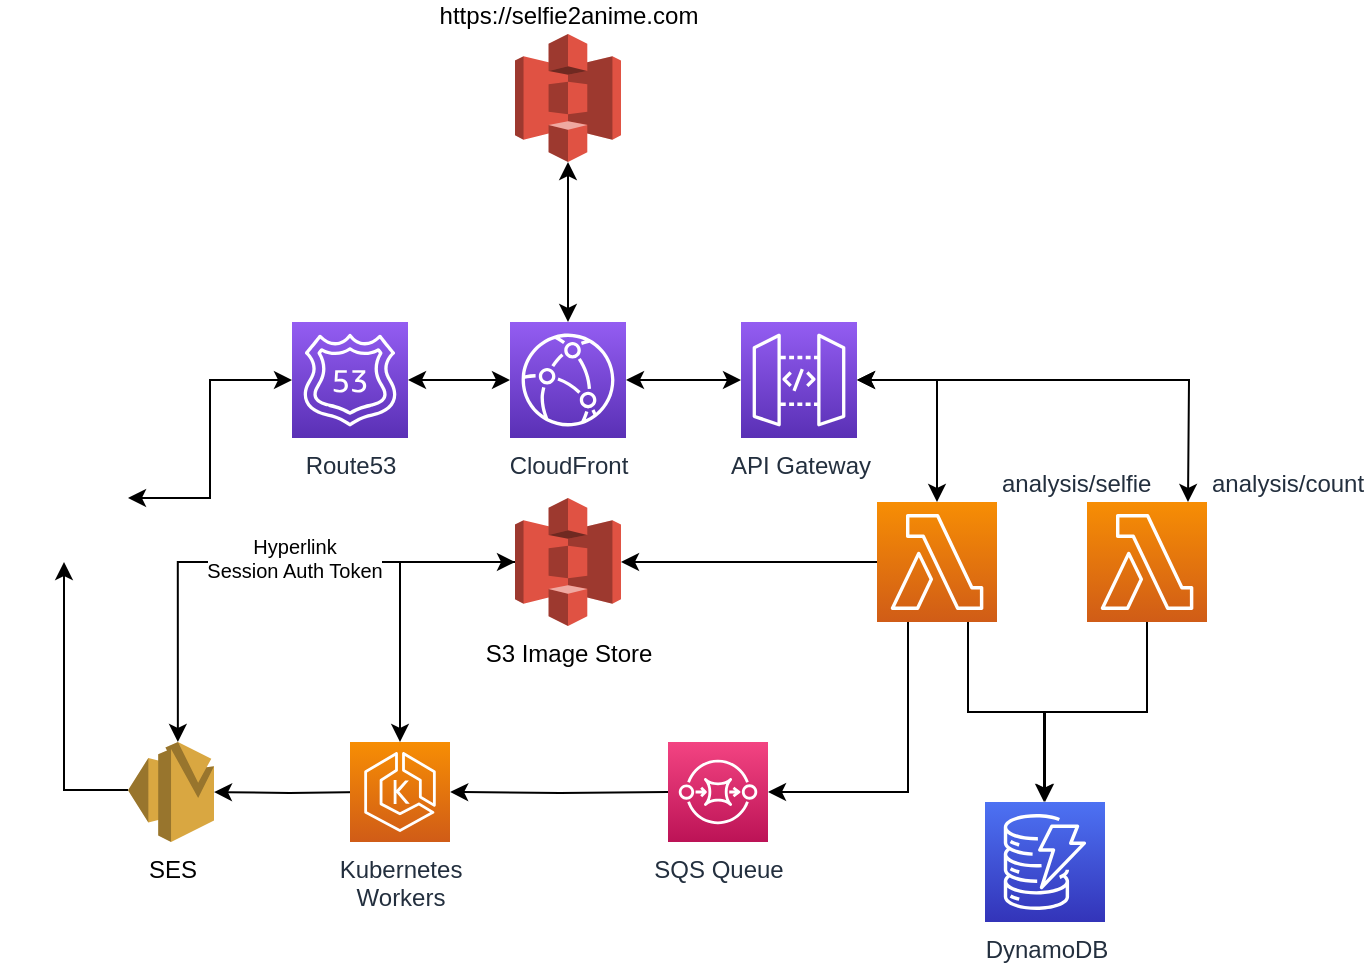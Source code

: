 <mxfile pages="1" version="11.2.1" type="device"><diagram id="RqpoQc9xiie_ULwAkDEK" name="Page-1"><mxGraphModel dx="1426" dy="829" grid="1" gridSize="10" guides="1" tooltips="1" connect="1" arrows="1" fold="1" page="1" pageScale="1" pageWidth="827" pageHeight="1169" math="0" shadow="0"><root><mxCell id="0"/><mxCell id="1" parent="0"/><mxCell id="8_Pk0g7gxfqkYm7zc1Ca-4" value="analysis/count" style="outlineConnect=0;fontColor=#232F3E;gradientColor=#F78E04;gradientDirection=north;fillColor=#D05C17;strokeColor=#ffffff;dashed=0;verticalLabelPosition=top;verticalAlign=bottom;align=left;html=1;fontSize=12;fontStyle=0;aspect=fixed;shape=mxgraph.aws4.resourceIcon;resIcon=mxgraph.aws4.lambda;labelPosition=right;" parent="1" vertex="1"><mxGeometry x="609.5" y="374" width="60" height="60" as="geometry"/></mxCell><mxCell id="8_Pk0g7gxfqkYm7zc1Ca-14" style="edgeStyle=orthogonalEdgeStyle;rounded=0;orthogonalLoop=1;jettySize=auto;html=1;startArrow=classic;startFill=1;" parent="1" source="8_Pk0g7gxfqkYm7zc1Ca-1" target="8_Pk0g7gxfqkYm7zc1Ca-5" edge="1"><mxGeometry relative="1" as="geometry"/></mxCell><mxCell id="8_Pk0g7gxfqkYm7zc1Ca-15" style="edgeStyle=orthogonalEdgeStyle;rounded=0;orthogonalLoop=1;jettySize=auto;html=1;startArrow=classic;startFill=1;" parent="1" source="8_Pk0g7gxfqkYm7zc1Ca-1" edge="1"><mxGeometry relative="1" as="geometry"><mxPoint x="660" y="374" as="targetPoint"/></mxGeometry></mxCell><mxCell id="8_Pk0g7gxfqkYm7zc1Ca-1" value="API Gateway" style="outlineConnect=0;fontColor=#232F3E;gradientColor=#945DF2;gradientDirection=north;fillColor=#5A30B5;strokeColor=#ffffff;dashed=0;verticalLabelPosition=bottom;verticalAlign=top;align=center;html=1;fontSize=12;fontStyle=0;aspect=fixed;shape=mxgraph.aws4.resourceIcon;resIcon=mxgraph.aws4.api_gateway;" parent="1" vertex="1"><mxGeometry x="436.5" y="284" width="58" height="58" as="geometry"/></mxCell><mxCell id="8_Pk0g7gxfqkYm7zc1Ca-3" value="DynamoDB" style="outlineConnect=0;fontColor=#232F3E;gradientColor=#4D72F3;gradientDirection=north;fillColor=#3334B9;strokeColor=#ffffff;dashed=0;verticalLabelPosition=bottom;verticalAlign=top;align=center;html=1;fontSize=12;fontStyle=0;aspect=fixed;shape=mxgraph.aws4.resourceIcon;resIcon=mxgraph.aws4.dynamodb;" parent="1" vertex="1"><mxGeometry x="558.5" y="524" width="60" height="60" as="geometry"/></mxCell><mxCell id="8_Pk0g7gxfqkYm7zc1Ca-7" style="edgeStyle=orthogonalEdgeStyle;rounded=0;orthogonalLoop=1;jettySize=auto;html=1;" parent="1" source="8_Pk0g7gxfqkYm7zc1Ca-4" target="8_Pk0g7gxfqkYm7zc1Ca-3" edge="1"><mxGeometry relative="1" as="geometry"/></mxCell><mxCell id="8_Pk0g7gxfqkYm7zc1Ca-6" style="edgeStyle=orthogonalEdgeStyle;rounded=0;orthogonalLoop=1;jettySize=auto;html=1;" parent="1" source="8_Pk0g7gxfqkYm7zc1Ca-5" target="8_Pk0g7gxfqkYm7zc1Ca-3" edge="1"><mxGeometry relative="1" as="geometry"><Array as="points"><mxPoint x="550" y="479"/><mxPoint x="588" y="479"/></Array></mxGeometry></mxCell><mxCell id="8_Pk0g7gxfqkYm7zc1Ca-29" style="edgeStyle=orthogonalEdgeStyle;rounded=0;orthogonalLoop=1;jettySize=auto;html=1;startArrow=none;startFill=0;endArrow=classic;endFill=1;" parent="1" source="8_Pk0g7gxfqkYm7zc1Ca-5" target="8_Pk0g7gxfqkYm7zc1Ca-27" edge="1"><mxGeometry relative="1" as="geometry"/></mxCell><mxCell id="8_Pk0g7gxfqkYm7zc1Ca-5" value="analysis/selfie" style="outlineConnect=0;fontColor=#232F3E;gradientColor=#F78E04;gradientDirection=north;fillColor=#D05C17;strokeColor=#ffffff;dashed=0;verticalLabelPosition=top;verticalAlign=bottom;align=left;html=1;fontSize=12;fontStyle=0;aspect=fixed;shape=mxgraph.aws4.resourceIcon;resIcon=mxgraph.aws4.lambda;labelPosition=right;" parent="1" vertex="1"><mxGeometry x="504.5" y="374" width="60" height="60" as="geometry"/></mxCell><mxCell id="8_Pk0g7gxfqkYm7zc1Ca-26" style="edgeStyle=orthogonalEdgeStyle;rounded=0;orthogonalLoop=1;jettySize=auto;html=1;startArrow=classic;startFill=1;" parent="1" source="8_Pk0g7gxfqkYm7zc1Ca-16" target="8_Pk0g7gxfqkYm7zc1Ca-20" edge="1"><mxGeometry relative="1" as="geometry"/></mxCell><mxCell id="8_Pk0g7gxfqkYm7zc1Ca-16" value="Route53" style="outlineConnect=0;fontColor=#232F3E;gradientColor=#945DF2;gradientDirection=north;fillColor=#5A30B5;strokeColor=#ffffff;dashed=0;verticalLabelPosition=bottom;verticalAlign=top;align=center;html=1;fontSize=12;fontStyle=0;aspect=fixed;shape=mxgraph.aws4.resourceIcon;resIcon=mxgraph.aws4.route_53;" parent="1" vertex="1"><mxGeometry x="212" y="284" width="58" height="58" as="geometry"/></mxCell><mxCell id="8_Pk0g7gxfqkYm7zc1Ca-23" style="edgeStyle=orthogonalEdgeStyle;rounded=0;orthogonalLoop=1;jettySize=auto;html=1;startArrow=classic;startFill=1;" parent="1" source="8_Pk0g7gxfqkYm7zc1Ca-20" target="8_Pk0g7gxfqkYm7zc1Ca-1" edge="1"><mxGeometry relative="1" as="geometry"/></mxCell><mxCell id="8_Pk0g7gxfqkYm7zc1Ca-20" value="CloudFront" style="outlineConnect=0;fontColor=#232F3E;gradientColor=#945DF2;gradientDirection=north;fillColor=#5A30B5;strokeColor=#ffffff;dashed=0;verticalLabelPosition=bottom;verticalAlign=top;align=center;html=1;fontSize=12;fontStyle=0;aspect=fixed;shape=mxgraph.aws4.resourceIcon;resIcon=mxgraph.aws4.cloudfront;" parent="1" vertex="1"><mxGeometry x="321" y="284" width="58" height="58" as="geometry"/></mxCell><mxCell id="8_Pk0g7gxfqkYm7zc1Ca-25" style="edgeStyle=orthogonalEdgeStyle;rounded=0;orthogonalLoop=1;jettySize=auto;html=1;startArrow=classic;startFill=1;" parent="1" source="8_Pk0g7gxfqkYm7zc1Ca-22" target="8_Pk0g7gxfqkYm7zc1Ca-20" edge="1"><mxGeometry relative="1" as="geometry"/></mxCell><mxCell id="8_Pk0g7gxfqkYm7zc1Ca-22" value="https://selfie2anime.com" style="outlineConnect=0;dashed=0;verticalLabelPosition=top;verticalAlign=bottom;align=center;html=1;shape=mxgraph.aws3.s3;fillColor=#E05243;gradientColor=none;labelPosition=center;" parent="1" vertex="1"><mxGeometry x="323.5" y="140" width="53" height="64" as="geometry"/></mxCell><mxCell id="8_Pk0g7gxfqkYm7zc1Ca-47" style="edgeStyle=orthogonalEdgeStyle;rounded=0;orthogonalLoop=1;jettySize=auto;html=1;entryX=0.58;entryY=0;entryDx=0;entryDy=0;entryPerimeter=0;startArrow=none;startFill=0;endArrow=classic;endFill=1;" parent="1" source="8_Pk0g7gxfqkYm7zc1Ca-27" target="8_Pk0g7gxfqkYm7zc1Ca-37" edge="1"><mxGeometry relative="1" as="geometry"/></mxCell><mxCell id="8_Pk0g7gxfqkYm7zc1Ca-48" value="Hyperlink&lt;br&gt;Session Auth Token" style="text;html=1;resizable=0;points=[];align=center;verticalAlign=middle;labelBackgroundColor=#ffffff;fontSize=10;" parent="8_Pk0g7gxfqkYm7zc1Ca-47" vertex="1" connectable="0"><mxGeometry x="-0.141" y="-2" relative="1" as="geometry"><mxPoint as="offset"/></mxGeometry></mxCell><mxCell id="Ww3zEId1v0eDV_qKAJsC-2" style="edgeStyle=orthogonalEdgeStyle;rounded=0;orthogonalLoop=1;jettySize=auto;html=1;startArrow=classic;startFill=1;endArrow=classic;endFill=1;" edge="1" parent="1" source="8_Pk0g7gxfqkYm7zc1Ca-27" target="Ww3zEId1v0eDV_qKAJsC-1"><mxGeometry relative="1" as="geometry"/></mxCell><mxCell id="8_Pk0g7gxfqkYm7zc1Ca-27" value="S3 Image Store" style="outlineConnect=0;dashed=0;verticalLabelPosition=bottom;verticalAlign=top;align=center;html=1;shape=mxgraph.aws3.s3;fillColor=#E05243;gradientColor=none;labelPosition=center;" parent="1" vertex="1"><mxGeometry x="323.5" y="372" width="53" height="64" as="geometry"/></mxCell><mxCell id="8_Pk0g7gxfqkYm7zc1Ca-31" style="edgeStyle=orthogonalEdgeStyle;rounded=0;orthogonalLoop=1;jettySize=auto;html=1;startArrow=classic;startFill=1;" parent="1" source="8_Pk0g7gxfqkYm7zc1Ca-30" target="8_Pk0g7gxfqkYm7zc1Ca-16" edge="1"><mxGeometry relative="1" as="geometry"/></mxCell><mxCell id="8_Pk0g7gxfqkYm7zc1Ca-30" value="" style="shape=image;html=1;verticalAlign=top;verticalLabelPosition=bottom;labelBackgroundColor=#ffffff;imageAspect=0;aspect=fixed;image=https://cdn4.iconfinder.com/data/icons/ionicons/512/icon-person-stalker-128.png;gradientColor=#ffffff;" parent="1" vertex="1"><mxGeometry x="66" y="340" width="64" height="64" as="geometry"/></mxCell><mxCell id="8_Pk0g7gxfqkYm7zc1Ca-39" style="edgeStyle=orthogonalEdgeStyle;rounded=0;orthogonalLoop=1;jettySize=auto;html=1;startArrow=none;startFill=0;endArrow=classic;endFill=1;" parent="1" target="8_Pk0g7gxfqkYm7zc1Ca-37" edge="1"><mxGeometry relative="1" as="geometry"><mxPoint x="248.5" y="519" as="sourcePoint"/></mxGeometry></mxCell><mxCell id="8_Pk0g7gxfqkYm7zc1Ca-41" style="edgeStyle=orthogonalEdgeStyle;rounded=0;orthogonalLoop=1;jettySize=auto;html=1;startArrow=classic;startFill=1;endArrow=none;endFill=0;" parent="1" target="8_Pk0g7gxfqkYm7zc1Ca-40" edge="1"><mxGeometry relative="1" as="geometry"><mxPoint x="291.1" y="519" as="sourcePoint"/></mxGeometry></mxCell><mxCell id="8_Pk0g7gxfqkYm7zc1Ca-38" style="edgeStyle=orthogonalEdgeStyle;rounded=0;orthogonalLoop=1;jettySize=auto;html=1;startArrow=none;startFill=0;exitX=0;exitY=0.48;exitDx=0;exitDy=0;exitPerimeter=0;" parent="1" source="8_Pk0g7gxfqkYm7zc1Ca-37" target="8_Pk0g7gxfqkYm7zc1Ca-30" edge="1"><mxGeometry relative="1" as="geometry"/></mxCell><mxCell id="8_Pk0g7gxfqkYm7zc1Ca-37" value="SES" style="outlineConnect=0;dashed=0;verticalLabelPosition=bottom;verticalAlign=top;align=center;html=1;shape=mxgraph.aws3.ses;fillColor=#D9A741;gradientColor=none;" parent="1" vertex="1"><mxGeometry x="130" y="494" width="43" height="50" as="geometry"/></mxCell><mxCell id="8_Pk0g7gxfqkYm7zc1Ca-45" style="edgeStyle=orthogonalEdgeStyle;rounded=0;orthogonalLoop=1;jettySize=auto;html=1;startArrow=classic;startFill=1;endArrow=none;endFill=0;" parent="1" source="8_Pk0g7gxfqkYm7zc1Ca-40" target="8_Pk0g7gxfqkYm7zc1Ca-5" edge="1"><mxGeometry relative="1" as="geometry"><Array as="points"><mxPoint x="520" y="519"/></Array></mxGeometry></mxCell><mxCell id="8_Pk0g7gxfqkYm7zc1Ca-40" value="&lt;span&gt;SQS Queue&lt;/span&gt;" style="outlineConnect=0;fontColor=#232F3E;gradientColor=#F34482;gradientDirection=north;fillColor=#BC1356;strokeColor=#ffffff;dashed=0;verticalLabelPosition=bottom;verticalAlign=top;align=center;html=1;fontSize=12;fontStyle=0;aspect=fixed;shape=mxgraph.aws4.resourceIcon;resIcon=mxgraph.aws4.sqs;" parent="1" vertex="1"><mxGeometry x="400" y="494" width="50" height="50" as="geometry"/></mxCell><mxCell id="Ww3zEId1v0eDV_qKAJsC-1" value="Kubernetes&lt;br&gt;Workers" style="outlineConnect=0;fontColor=#232F3E;gradientColor=#F78E04;gradientDirection=north;fillColor=#D05C17;strokeColor=#ffffff;dashed=0;verticalLabelPosition=bottom;verticalAlign=top;align=center;html=1;fontSize=12;fontStyle=0;aspect=fixed;shape=mxgraph.aws4.resourceIcon;resIcon=mxgraph.aws4.eks;" vertex="1" parent="1"><mxGeometry x="241" y="494" width="50" height="50" as="geometry"/></mxCell></root></mxGraphModel></diagram></mxfile>